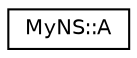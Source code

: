 digraph "Graphical Class Hierarchy"
{
  edge [fontname="Helvetica",fontsize="10",labelfontname="Helvetica",labelfontsize="10"];
  node [fontname="Helvetica",fontsize="10",shape=record];
  rankdir="LR";
  Node0 [label="MyNS::A",height=0.2,width=0.4,color="black", fillcolor="white", style="filled",URL="$struct_my_n_s_1_1_a.html"];
}
